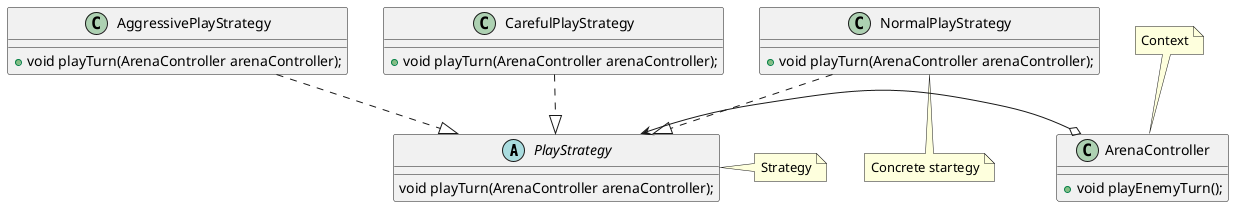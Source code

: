 @startuml strategy

abstract class PlayStrategy {
    void playTurn(ArenaController arenaController);
}
note right 
Strategy
end note

class ArenaController{
    + void playEnemyTurn();
}
note top
Context
end note

class NormalPlayStrategy{
    + void playTurn(ArenaController arenaController);
}
note bottom
Concrete startegy
end note

class AggressivePlayStrategy{
    + void playTurn(ArenaController arenaController);
}
class CarefulPlayStrategy{
    + void playTurn(ArenaController arenaController);
}

PlayStrategy <-right-o ArenaController

skinparam groupInheritance 3

NormalPlayStrategy ..|> PlayStrategy
AggressivePlayStrategy..|> PlayStrategy
CarefulPlayStrategy ..|> PlayStrategy
@enduml